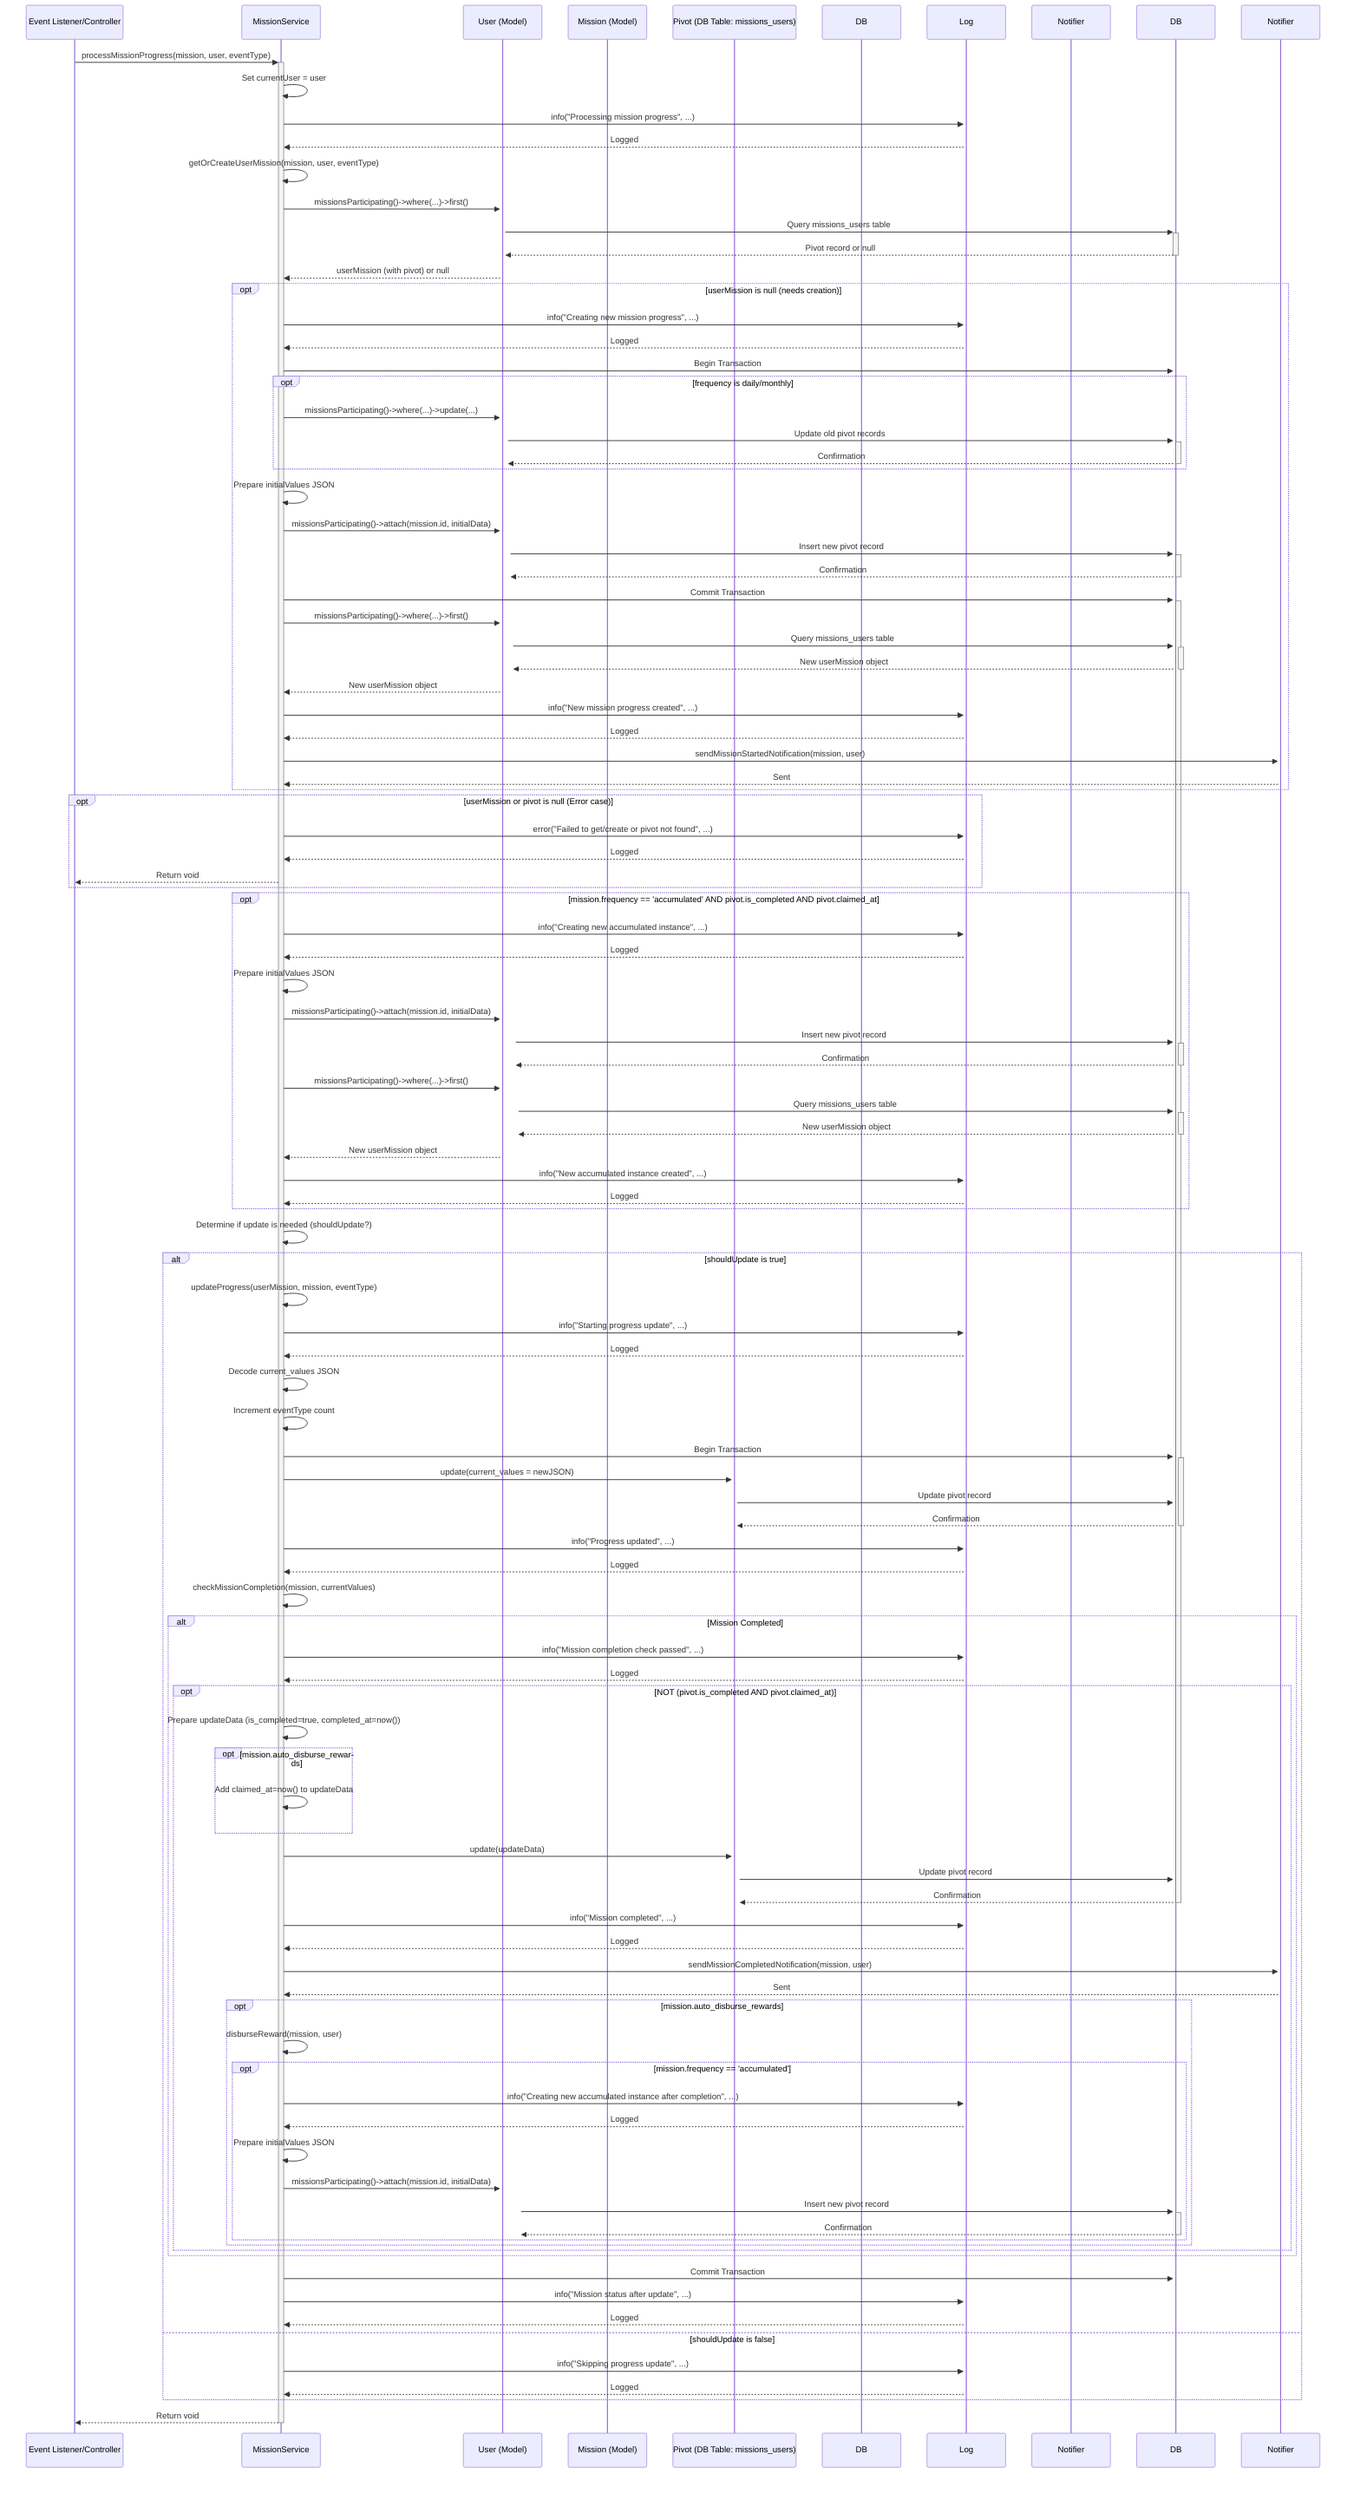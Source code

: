 sequenceDiagram
    participant Caller as Event Listener/Controller
    participant MissionService
    participant User as User (Model)
    participant Mission as Mission (Model)
    participant UserMissionPivot as Pivot (DB Table: missions_users)
    participant Database as DB
    participant Log
    participant NotificationService as Notifier

    Caller->>+MissionService: processMissionProgress(mission, user, eventType)
    MissionService->>MissionService: Set currentUser = user
    MissionService->>+Log: info("Processing mission progress", ...)
    Log-->>MissionService: Logged
    MissionService->>MissionService: getOrCreateUserMission(mission, user, eventType)
    MissionService->>+User: missionsParticipating()->where(...)->first()
    User->>+DB: Query missions_users table
    DB-->>-User: Pivot record or null
    User-->>MissionService: userMission (with pivot) or null
    opt userMission is null (needs creation)
        MissionService->>+Log: info("Creating new mission progress", ...)
        Log-->>MissionService: Logged
        MissionService->>+DB: Begin Transaction
        opt frequency is daily/monthly
             MissionService->>+User: missionsParticipating()->where(...)->update(...) # Mark old incomplete as completed
             User->>+DB: Update old pivot records
             DB-->>-User: Confirmation
        end
        MissionService->>MissionService: Prepare initialValues JSON
        MissionService->>+User: missionsParticipating()->attach(mission.id, initialData)
        User->>+DB: Insert new pivot record
        DB-->>-User: Confirmation
        MissionService->>+DB: Commit Transaction
        MissionService->>+User: missionsParticipating()->where(...)->first() # Re-fetch new record
        User->>+DB: Query missions_users table
        DB-->>-User: New userMission object
        User-->>MissionService: New userMission object
        MissionService->>+Log: info("New mission progress created", ...)
        Log-->>MissionService: Logged
        MissionService->>+Notifier: sendMissionStartedNotification(mission, user)
        Notifier-->>MissionService: Sent
    end
    opt userMission or pivot is null (Error case)
        MissionService->>+Log: error("Failed to get/create or pivot not found", ...)
        Log-->>MissionService: Logged
        MissionService-->>Caller: Return void
    end

    opt mission.frequency == 'accumulated' AND pivot.is_completed AND pivot.claimed_at
        MissionService->>+Log: info("Creating new accumulated instance", ...)
        Log-->>MissionService: Logged
        MissionService->>MissionService: Prepare initialValues JSON
        MissionService->>+User: missionsParticipating()->attach(mission.id, initialData)
        User->>+DB: Insert new pivot record
        DB-->>-User: Confirmation
        MissionService->>+User: missionsParticipating()->where(...)->first() # Re-fetch new record
        User->>+DB: Query missions_users table
        DB-->>-User: New userMission object
        User-->>MissionService: New userMission object
        MissionService->>+Log: info("New accumulated instance created", ...)
        Log-->>MissionService: Logged
    end

    MissionService->>MissionService: Determine if update is needed (shouldUpdate?)
    alt shouldUpdate is true
        MissionService->>MissionService: updateProgress(userMission, mission, eventType) # Internal call
        MissionService->>+Log: info("Starting progress update", ...)
        Log-->>MissionService: Logged
        MissionService->>MissionService: Decode current_values JSON
        MissionService->>MissionService: Increment eventType count
        MissionService->>+DB: Begin Transaction
        MissionService->>+UserMissionPivot: update(current_values = newJSON)
        UserMissionPivot->>DB: Update pivot record
        DB-->>-UserMissionPivot: Confirmation
        MissionService->>+Log: info("Progress updated", ...)
        Log-->>MissionService: Logged
        MissionService->>MissionService: checkMissionCompletion(mission, currentValues)
        alt Mission Completed
            MissionService->>+Log: info("Mission completion check passed", ...)
            Log-->>MissionService: Logged
            opt NOT (pivot.is_completed AND pivot.claimed_at) # Avoid re-completing claimed
                MissionService->>MissionService: Prepare updateData (is_completed=true, completed_at=now())
                opt mission.auto_disburse_rewards
                    MissionService->>MissionService: Add claimed_at=now() to updateData
                end
                MissionService->>+UserMissionPivot: update(updateData)
                UserMissionPivot->>DB: Update pivot record
                DB-->>-UserMissionPivot: Confirmation
                MissionService->>+Log: info("Mission completed", ...)
                Log-->>MissionService: Logged
                MissionService->>+Notifier: sendMissionCompletedNotification(mission, user)
                Notifier-->>MissionService: Sent
                opt mission.auto_disburse_rewards
                    MissionService->>MissionService: disburseReward(mission, user) # Internal call, details omitted
                    opt mission.frequency == 'accumulated'
                        MissionService->>+Log: info("Creating new accumulated instance after completion", ...)
                        Log-->>MissionService: Logged
                        MissionService->>MissionService: Prepare initialValues JSON
                        MissionService->>+User: missionsParticipating()->attach(mission.id, initialData)
                        User->>+DB: Insert new pivot record
                        DB-->>-User: Confirmation
                    end
                end
            end
        end
        MissionService->>+DB: Commit Transaction
        MissionService->>+Log: info("Mission status after update", ...)
        Log-->>MissionService: Logged
    else shouldUpdate is false
        MissionService->>+Log: info("Skipping progress update", ...)
        Log-->>MissionService: Logged
    end
    MissionService-->>-Caller: Return void